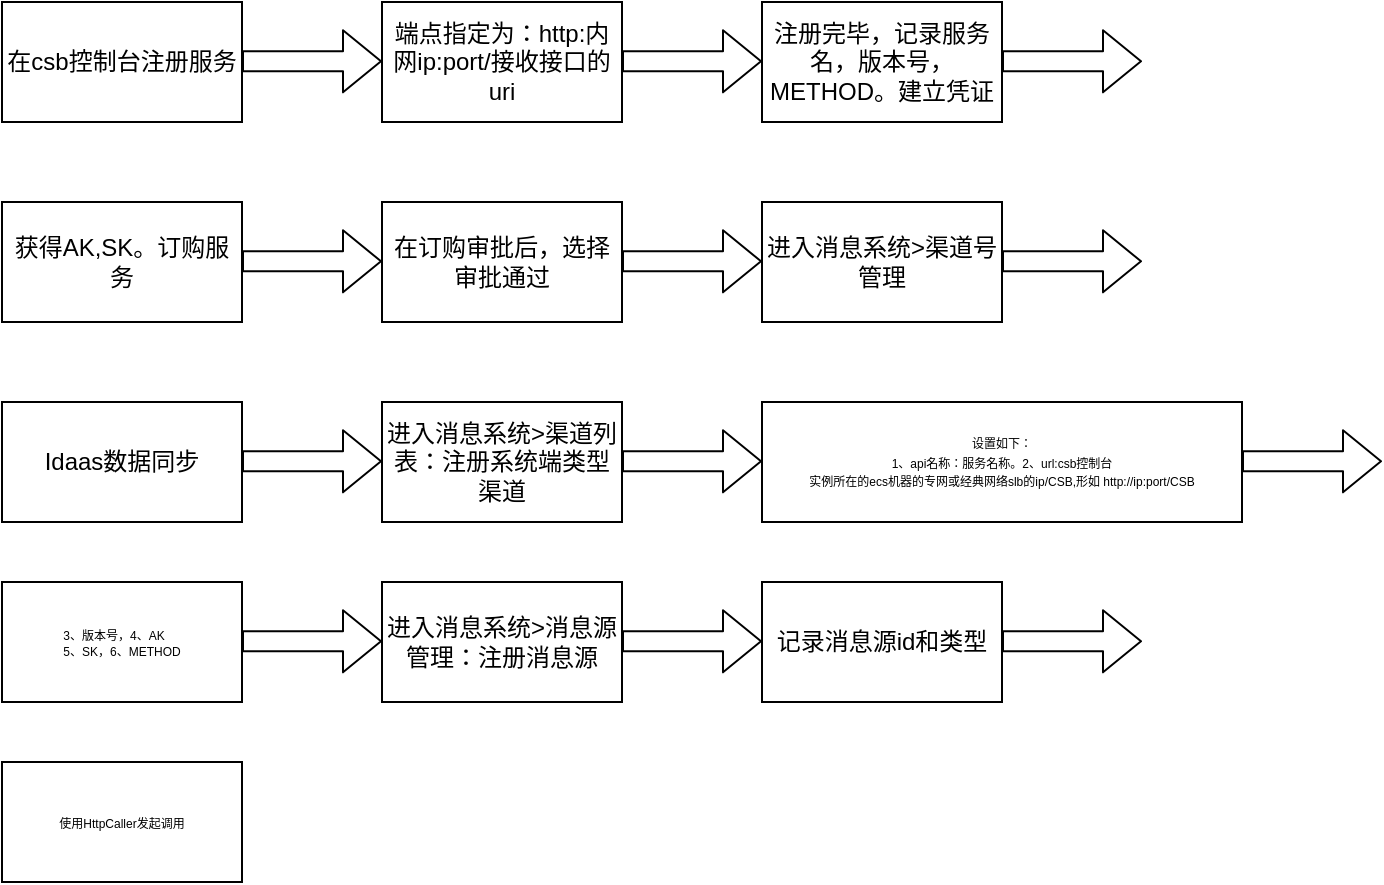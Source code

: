<mxfile version="13.6.6" type="github">
  <diagram id="kgpKYQtTHZ0yAKxKKP6v" name="Page-1">
    <mxGraphModel dx="981" dy="548" grid="1" gridSize="10" guides="1" tooltips="1" connect="1" arrows="1" fold="1" page="1" pageScale="1" pageWidth="850" pageHeight="1100" math="0" shadow="0">
      <root>
        <mxCell id="0" />
        <mxCell id="1" parent="0" />
        <mxCell id="h8jRNUJWw59du8lOgMdZ-2" value="在csb控制台注册服务" style="rounded=0;whiteSpace=wrap;html=1;" vertex="1" parent="1">
          <mxGeometry x="120" y="80" width="120" height="60" as="geometry" />
        </mxCell>
        <mxCell id="h8jRNUJWw59du8lOgMdZ-3" value="" style="shape=flexArrow;endArrow=classic;html=1;" edge="1" parent="1">
          <mxGeometry width="50" height="50" relative="1" as="geometry">
            <mxPoint x="240" y="109.66" as="sourcePoint" />
            <mxPoint x="310" y="109.66" as="targetPoint" />
          </mxGeometry>
        </mxCell>
        <mxCell id="h8jRNUJWw59du8lOgMdZ-4" value="端点指定为：http:内网ip:port/接收接口的uri" style="rounded=0;whiteSpace=wrap;html=1;" vertex="1" parent="1">
          <mxGeometry x="310" y="80" width="120" height="60" as="geometry" />
        </mxCell>
        <mxCell id="h8jRNUJWw59du8lOgMdZ-5" value="" style="shape=flexArrow;endArrow=classic;html=1;" edge="1" parent="1">
          <mxGeometry width="50" height="50" relative="1" as="geometry">
            <mxPoint x="430" y="109.66" as="sourcePoint" />
            <mxPoint x="500" y="109.66" as="targetPoint" />
          </mxGeometry>
        </mxCell>
        <mxCell id="h8jRNUJWw59du8lOgMdZ-6" value="注册完毕，记录服务名，版本号，METHOD。建立凭证" style="rounded=0;whiteSpace=wrap;html=1;" vertex="1" parent="1">
          <mxGeometry x="500" y="80" width="120" height="60" as="geometry" />
        </mxCell>
        <mxCell id="h8jRNUJWw59du8lOgMdZ-8" value="" style="shape=flexArrow;endArrow=classic;html=1;" edge="1" parent="1">
          <mxGeometry width="50" height="50" relative="1" as="geometry">
            <mxPoint x="620" y="109.66" as="sourcePoint" />
            <mxPoint x="690" y="109.66" as="targetPoint" />
          </mxGeometry>
        </mxCell>
        <mxCell id="h8jRNUJWw59du8lOgMdZ-9" value="获得AK,SK。订购服务" style="rounded=0;whiteSpace=wrap;html=1;" vertex="1" parent="1">
          <mxGeometry x="120" y="180" width="120" height="60" as="geometry" />
        </mxCell>
        <mxCell id="h8jRNUJWw59du8lOgMdZ-10" value="" style="shape=flexArrow;endArrow=classic;html=1;" edge="1" parent="1">
          <mxGeometry width="50" height="50" relative="1" as="geometry">
            <mxPoint x="240" y="209.66" as="sourcePoint" />
            <mxPoint x="310" y="209.66" as="targetPoint" />
          </mxGeometry>
        </mxCell>
        <mxCell id="h8jRNUJWw59du8lOgMdZ-11" value="在订购审批后，选择审批通过" style="rounded=0;whiteSpace=wrap;html=1;" vertex="1" parent="1">
          <mxGeometry x="310" y="180" width="120" height="60" as="geometry" />
        </mxCell>
        <mxCell id="h8jRNUJWw59du8lOgMdZ-12" value="" style="shape=flexArrow;endArrow=classic;html=1;" edge="1" parent="1">
          <mxGeometry width="50" height="50" relative="1" as="geometry">
            <mxPoint x="430" y="209.66" as="sourcePoint" />
            <mxPoint x="500" y="209.66" as="targetPoint" />
          </mxGeometry>
        </mxCell>
        <mxCell id="h8jRNUJWw59du8lOgMdZ-13" value="进入消息系统&amp;gt;渠道号管理" style="rounded=0;whiteSpace=wrap;html=1;" vertex="1" parent="1">
          <mxGeometry x="500" y="180" width="120" height="60" as="geometry" />
        </mxCell>
        <mxCell id="h8jRNUJWw59du8lOgMdZ-14" value="" style="shape=flexArrow;endArrow=classic;html=1;" edge="1" parent="1">
          <mxGeometry width="50" height="50" relative="1" as="geometry">
            <mxPoint x="620" y="209.66" as="sourcePoint" />
            <mxPoint x="690" y="209.66" as="targetPoint" />
          </mxGeometry>
        </mxCell>
        <mxCell id="h8jRNUJWw59du8lOgMdZ-15" value="Idaas数据同步" style="rounded=0;whiteSpace=wrap;html=1;" vertex="1" parent="1">
          <mxGeometry x="120" y="280" width="120" height="60" as="geometry" />
        </mxCell>
        <mxCell id="h8jRNUJWw59du8lOgMdZ-16" value="" style="shape=flexArrow;endArrow=classic;html=1;" edge="1" parent="1">
          <mxGeometry width="50" height="50" relative="1" as="geometry">
            <mxPoint x="240" y="309.66" as="sourcePoint" />
            <mxPoint x="310" y="309.66" as="targetPoint" />
          </mxGeometry>
        </mxCell>
        <mxCell id="h8jRNUJWw59du8lOgMdZ-17" value="进入消息系统&amp;gt;渠道列表：注册系统端类型渠道" style="rounded=0;whiteSpace=wrap;html=1;" vertex="1" parent="1">
          <mxGeometry x="310" y="280" width="120" height="60" as="geometry" />
        </mxCell>
        <mxCell id="h8jRNUJWw59du8lOgMdZ-18" value="" style="shape=flexArrow;endArrow=classic;html=1;" edge="1" parent="1">
          <mxGeometry width="50" height="50" relative="1" as="geometry">
            <mxPoint x="430" y="309.66" as="sourcePoint" />
            <mxPoint x="500" y="309.66" as="targetPoint" />
          </mxGeometry>
        </mxCell>
        <mxCell id="h8jRNUJWw59du8lOgMdZ-19" value="&lt;font style=&quot;font-size: 6px&quot;&gt;设置如下：&lt;br&gt;1、api名称：服务名称。2、url:csb控制台&lt;br&gt;实例所在的ecs机器的专网或经典网络slb的ip/CSB,形如 http://ip:port/CSB&lt;br&gt;&lt;/font&gt;" style="rounded=0;whiteSpace=wrap;html=1;fontSize=8;" vertex="1" parent="1">
          <mxGeometry x="500" y="280" width="240" height="60" as="geometry" />
        </mxCell>
        <mxCell id="h8jRNUJWw59du8lOgMdZ-20" value="&lt;div style=&quot;text-align: left&quot;&gt;&lt;span style=&quot;font-size: 6px&quot;&gt;3、版本号，4、AK&lt;/span&gt;&lt;/div&gt;&lt;font style=&quot;font-size: 6px&quot;&gt;&lt;div style=&quot;text-align: left&quot;&gt;&lt;span&gt;5、SK，6、METHOD&lt;/span&gt;&lt;/div&gt;&lt;/font&gt;" style="rounded=0;whiteSpace=wrap;html=1;fontSize=8;" vertex="1" parent="1">
          <mxGeometry x="120" y="370" width="120" height="60" as="geometry" />
        </mxCell>
        <mxCell id="h8jRNUJWw59du8lOgMdZ-21" value="" style="shape=flexArrow;endArrow=classic;html=1;" edge="1" parent="1">
          <mxGeometry width="50" height="50" relative="1" as="geometry">
            <mxPoint x="740" y="309.66" as="sourcePoint" />
            <mxPoint x="810" y="309.66" as="targetPoint" />
          </mxGeometry>
        </mxCell>
        <mxCell id="h8jRNUJWw59du8lOgMdZ-22" value="" style="shape=flexArrow;endArrow=classic;html=1;" edge="1" parent="1">
          <mxGeometry width="50" height="50" relative="1" as="geometry">
            <mxPoint x="240" y="399.66" as="sourcePoint" />
            <mxPoint x="310" y="399.66" as="targetPoint" />
          </mxGeometry>
        </mxCell>
        <mxCell id="h8jRNUJWw59du8lOgMdZ-23" value="进入消息系统&amp;gt;消息源管理：注册消息源" style="rounded=0;whiteSpace=wrap;html=1;" vertex="1" parent="1">
          <mxGeometry x="310" y="370" width="120" height="60" as="geometry" />
        </mxCell>
        <mxCell id="h8jRNUJWw59du8lOgMdZ-24" value="" style="shape=flexArrow;endArrow=classic;html=1;" edge="1" parent="1">
          <mxGeometry width="50" height="50" relative="1" as="geometry">
            <mxPoint x="430" y="399.66" as="sourcePoint" />
            <mxPoint x="500" y="399.66" as="targetPoint" />
          </mxGeometry>
        </mxCell>
        <mxCell id="h8jRNUJWw59du8lOgMdZ-25" value="记录消息源id和类型" style="rounded=0;whiteSpace=wrap;html=1;" vertex="1" parent="1">
          <mxGeometry x="500" y="370" width="120" height="60" as="geometry" />
        </mxCell>
        <mxCell id="h8jRNUJWw59du8lOgMdZ-26" value="" style="shape=flexArrow;endArrow=classic;html=1;" edge="1" parent="1">
          <mxGeometry width="50" height="50" relative="1" as="geometry">
            <mxPoint x="620" y="399.66" as="sourcePoint" />
            <mxPoint x="690" y="399.66" as="targetPoint" />
          </mxGeometry>
        </mxCell>
        <mxCell id="h8jRNUJWw59du8lOgMdZ-27" value="&lt;div style=&quot;text-align: left&quot;&gt;&lt;span style=&quot;font-size: 6px&quot;&gt;使用HttpCaller发起调用&lt;/span&gt;&lt;/div&gt;" style="rounded=0;whiteSpace=wrap;html=1;fontSize=8;" vertex="1" parent="1">
          <mxGeometry x="120" y="460" width="120" height="60" as="geometry" />
        </mxCell>
      </root>
    </mxGraphModel>
  </diagram>
</mxfile>
